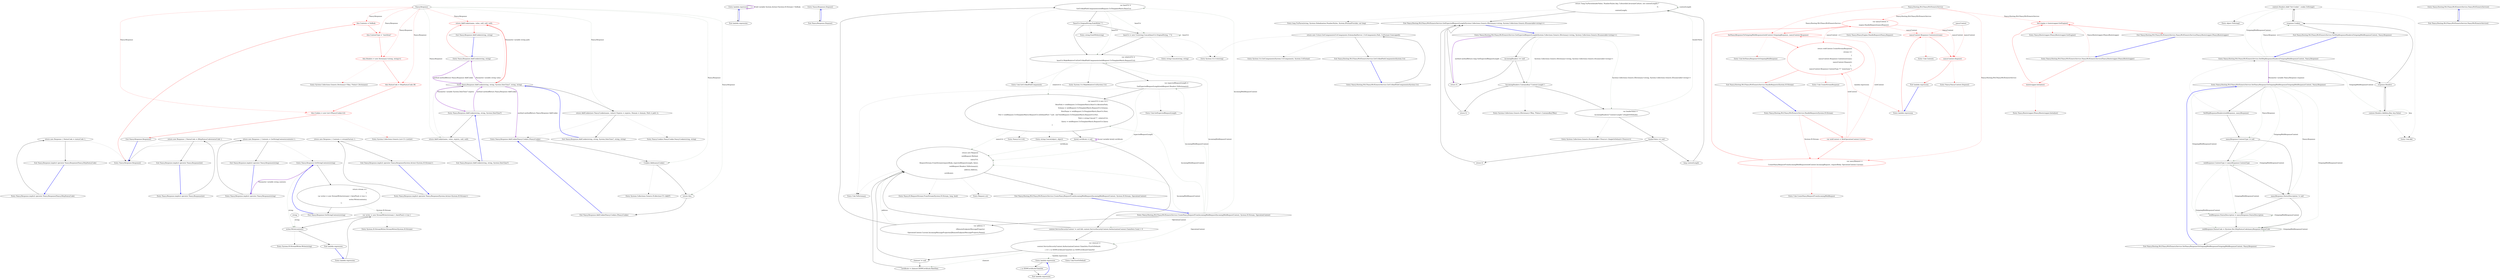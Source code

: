 digraph  {
n49 [label="Nancy.Response", span=""];
n50 [label=string, span=""];
n0 [label="Entry lambda expression", span="15-15", cluster="lambda expression"];
n1 [label="Exit lambda expression", span="15-15", cluster="lambda expression"];
n2 [label="Entry Nancy.Response.Response()", span="20-20", cluster="Nancy.Response.Response()"];
n3 [label="this.Contents = NoBody", span="22-22", cluster="Nancy.Response.Response()", color=red, community=0];
n4 [label="this.ContentType = ''text/html''", span="23-23", cluster="Nancy.Response.Response()", color=red, community=0];
n5 [label="this.Headers = new Dictionary<string, string>()", span="24-24", cluster="Nancy.Response.Response()", color=red, community=0];
n6 [label="this.StatusCode = HttpStatusCode.OK", span="25-25", cluster="Nancy.Response.Response()", color=red, community=0];
n9 [label="Entry System.Collections.Generic.Dictionary<TKey, TValue>.Dictionary()", span="0-0", cluster="System.Collections.Generic.Dictionary<TKey, TValue>.Dictionary()"];
n7 [label="this.Cookies = new List<INancyCookie>(2)", span="26-26", cluster="Nancy.Response.Response()", color=red, community=0];
n8 [label="Exit Nancy.Response.Response()", span="20-20", cluster="Nancy.Response.Response()"];
n10 [label="Entry System.Collections.Generic.List<T>.List(int)", span="0-0", cluster="System.Collections.Generic.List<T>.List(int)"];
n11 [label="Entry Nancy.Response.AddCookie(string, string)", span="63-63", cluster="Nancy.Response.AddCookie(string, string)"];
n12 [label="return AddCookie(name, value, null, null, null);", span="65-65", cluster="Nancy.Response.AddCookie(string, string)", color=red, community=0];
n13 [label="Exit Nancy.Response.AddCookie(string, string)", span="63-63", cluster="Nancy.Response.AddCookie(string, string)"];
n14 [label="Entry Nancy.Response.AddCookie(string, string, System.DateTime?, string, string)", span="73-73", cluster="Nancy.Response.AddCookie(string, string, System.DateTime?, string, string)"];
n15 [label="Entry Nancy.Response.AddCookie(string, string, System.DateTime?)", span="68-68", cluster="Nancy.Response.AddCookie(string, string, System.DateTime?)"];
n16 [label="return AddCookie(name, value, expires, null, null);", span="70-70", cluster="Nancy.Response.AddCookie(string, string, System.DateTime?)"];
n17 [label="Exit Nancy.Response.AddCookie(string, string, System.DateTime?)", span="68-68", cluster="Nancy.Response.AddCookie(string, string, System.DateTime?)"];
n18 [label="return AddCookie(new NancyCookie(name, value){ Expires = expires, Domain = domain, Path = path });", span="75-75", cluster="Nancy.Response.AddCookie(string, string, System.DateTime?, string, string)"];
n19 [label="Exit Nancy.Response.AddCookie(string, string, System.DateTime?, string, string)", span="73-73", cluster="Nancy.Response.AddCookie(string, string, System.DateTime?, string, string)"];
n20 [label="Entry Nancy.Cookies.NancyCookie.NancyCookie(string, string)", span="10-10", cluster="Nancy.Cookies.NancyCookie.NancyCookie(string, string)"];
n21 [label="Entry Nancy.Response.AddCookie(Nancy.Cookies.INancyCookie)", span="78-78", cluster="Nancy.Response.AddCookie(Nancy.Cookies.INancyCookie)"];
n22 [label="Cookies.Add(nancyCookie)", span="80-80", cluster="Nancy.Response.AddCookie(Nancy.Cookies.INancyCookie)"];
n23 [label="return this;", span="81-81", cluster="Nancy.Response.AddCookie(Nancy.Cookies.INancyCookie)"];
n25 [label="Entry System.Collections.Generic.ICollection<T>.Add(T)", span="0-0", cluster="System.Collections.Generic.ICollection<T>.Add(T)"];
n24 [label="Exit Nancy.Response.AddCookie(Nancy.Cookies.INancyCookie)", span="78-78", cluster="Nancy.Response.AddCookie(Nancy.Cookies.INancyCookie)"];
n26 [label="Entry Nancy.Response.implicit operator Nancy.Response(Nancy.HttpStatusCode)", span="84-84", cluster="Nancy.Response.implicit operator Nancy.Response(Nancy.HttpStatusCode)"];
n27 [label="return new Response { StatusCode = statusCode };", span="86-86", cluster="Nancy.Response.implicit operator Nancy.Response(Nancy.HttpStatusCode)"];
n28 [label="Exit Nancy.Response.implicit operator Nancy.Response(Nancy.HttpStatusCode)", span="84-84", cluster="Nancy.Response.implicit operator Nancy.Response(Nancy.HttpStatusCode)"];
n29 [label="Entry Nancy.Response.implicit operator Nancy.Response(int)", span="89-89", cluster="Nancy.Response.implicit operator Nancy.Response(int)"];
n30 [label="return new Response { StatusCode = (HttpStatusCode)statusCode };", span="91-91", cluster="Nancy.Response.implicit operator Nancy.Response(int)"];
n31 [label="Exit Nancy.Response.implicit operator Nancy.Response(int)", span="89-89", cluster="Nancy.Response.implicit operator Nancy.Response(int)"];
n32 [label="Entry Nancy.Response.implicit operator Nancy.Response(string)", span="94-94", cluster="Nancy.Response.implicit operator Nancy.Response(string)"];
n33 [label="return new Response { Contents = GetStringContents(contents) };", span="96-96", cluster="Nancy.Response.implicit operator Nancy.Response(string)"];
n34 [label="Exit Nancy.Response.implicit operator Nancy.Response(string)", span="94-94", cluster="Nancy.Response.implicit operator Nancy.Response(string)"];
n35 [label="Entry Nancy.Response.GetStringContents(string)", span="104-104", cluster="Nancy.Response.GetStringContents(string)"];
n36 [label="Entry Nancy.Response.implicit operator Nancy.Response(System.Action<System.IO.Stream>)", span="99-99", cluster="Nancy.Response.implicit operator Nancy.Response(System.Action<System.IO.Stream>)"];
n37 [label="return new Response { Contents = streamFactory };", span="101-101", cluster="Nancy.Response.implicit operator Nancy.Response(System.Action<System.IO.Stream>)"];
n38 [label="Exit Nancy.Response.implicit operator Nancy.Response(System.Action<System.IO.Stream>)", span="99-99", cluster="Nancy.Response.implicit operator Nancy.Response(System.Action<System.IO.Stream>)"];
n39 [label="return stream =>\r\n            {\r\n                var writer = new StreamWriter(stream) { AutoFlush = true };\r\n                writer.Write(contents);\r\n            };", span="106-110", cluster="Nancy.Response.GetStringContents(string)"];
n43 [label="writer.Write(contents)", span="109-109", cluster="lambda expression"];
n40 [label="Exit Nancy.Response.GetStringContents(string)", span="104-104", cluster="Nancy.Response.GetStringContents(string)"];
n42 [label="var writer = new StreamWriter(stream) { AutoFlush = true }", span="108-108", cluster="lambda expression"];
n41 [label="Entry lambda expression", span="106-110", cluster="lambda expression"];
n45 [label="Entry System.IO.StreamWriter.StreamWriter(System.IO.Stream)", span="0-0", cluster="System.IO.StreamWriter.StreamWriter(System.IO.Stream)"];
n44 [label="Exit lambda expression", span="106-110", cluster="lambda expression"];
n46 [label="Entry System.IO.StreamWriter.Write(string)", span="0-0", cluster="System.IO.StreamWriter.Write(string)"];
n47 [label="Entry Nancy.Response.Dispose()", span="117-117", cluster="Nancy.Response.Dispose()"];
n48 [label="Exit Nancy.Response.Dispose()", span="117-117", cluster="Nancy.Response.Dispose()"];
m0_40 [label="Entry Unk.GetUrlAndPathComponents", span="", cluster="Unk.GetUrlAndPathComponents", file="DefaultXmlSerializerTests.cs"];
m0_68 [label="Entry long.TryParse(string, System.Globalization.NumberStyles, System.IFormatProvider, out long)", span="0-0", cluster="long.TryParse(string, System.Globalization.NumberStyles, System.IFormatProvider, out long)", file="DefaultXmlSerializerTests.cs"];
m0_25 [label="Entry Nancy.Hosting.Wcf.NancyWcfGenericService.CreateNancyRequestFromIncomingWebRequest(IncomingWebRequestContext, System.IO.Stream, OperationContext)", span="70-70", cluster="Nancy.Hosting.Wcf.NancyWcfGenericService.CreateNancyRequestFromIncomingWebRequest(IncomingWebRequestContext, System.IO.Stream, OperationContext)", file="DefaultXmlSerializerTests.cs"];
m0_26 [label="var address =\r\n                ((RemoteEndpointMessageProperty)\r\n                 OperationContext.Current.IncomingMessageProperties[RemoteEndpointMessageProperty.Name])", span="72-74", cluster="Nancy.Hosting.Wcf.NancyWcfGenericService.CreateNancyRequestFromIncomingWebRequest(IncomingWebRequestContext, System.IO.Stream, OperationContext)", file="DefaultXmlSerializerTests.cs"];
m0_27 [label="var baseUri =\r\n                GetUrlAndPathComponents(webRequest.UriTemplateMatch.BaseUri)", span="76-77", cluster="Nancy.Hosting.Wcf.NancyWcfGenericService.CreateNancyRequestFromIncomingWebRequest(IncomingWebRequestContext, System.IO.Stream, OperationContext)", file="DefaultXmlSerializerTests.cs"];
m0_30 [label="var relativeUri =\r\n                baseUri.MakeRelativeUri(GetUrlAndPathComponents(webRequest.UriTemplateMatch.RequestUri))", span="84-85", cluster="Nancy.Hosting.Wcf.NancyWcfGenericService.CreateNancyRequestFromIncomingWebRequest(IncomingWebRequestContext, System.IO.Stream, OperationContext)", file="DefaultXmlSerializerTests.cs"];
m0_31 [label="var expectedRequestLength =\r\n                GetExpectedRequestLength(webRequest.Headers.ToDictionary())", span="87-88", cluster="Nancy.Hosting.Wcf.NancyWcfGenericService.CreateNancyRequestFromIncomingWebRequest(IncomingWebRequestContext, System.IO.Stream, OperationContext)", file="DefaultXmlSerializerTests.cs"];
m0_32 [label="var nancyUrl = new Url {\r\n                BasePath = webRequest.UriTemplateMatch.BaseUri.AbsolutePath,\r\n                Scheme = webRequest.UriTemplateMatch.RequestUri.Scheme,\r\n                HostName = webRequest.UriTemplateMatch.BaseUri.Host,\r\n                Port = webRequest.UriTemplateMatch.RequestUri.IsDefaultPort ? null : (int?)webRequest.UriTemplateMatch.RequestUri.Port,                    \r\n                Path = string.Concat(''/'', relativeUri),\r\n                Query = webRequest.UriTemplateMatch.RequestUri.Query\r\n            }", span="90-97", cluster="Nancy.Hosting.Wcf.NancyWcfGenericService.CreateNancyRequestFromIncomingWebRequest(IncomingWebRequestContext, System.IO.Stream, OperationContext)", file="DefaultXmlSerializerTests.cs"];
m0_34 [label="context.ServiceSecurityContext != null && context.ServiceSecurityContext.AuthorizationContext.ClaimSets.Count > 0", span="101-101", cluster="Nancy.Hosting.Wcf.NancyWcfGenericService.CreateNancyRequestFromIncomingWebRequest(IncomingWebRequestContext, System.IO.Stream, OperationContext)", file="DefaultXmlSerializerTests.cs"];
m0_35 [label="var claimset =\r\n                    context.ServiceSecurityContext.AuthorizationContext.ClaimSets.FirstOrDefault(\r\n                        c => c is X509CertificateClaimSet) as X509CertificateClaimSet", span="103-105", cluster="Nancy.Hosting.Wcf.NancyWcfGenericService.CreateNancyRequestFromIncomingWebRequest(IncomingWebRequestContext, System.IO.Stream, OperationContext)", file="DefaultXmlSerializerTests.cs"];
m0_38 [label="return new Request(\r\n                webRequest.Method,\r\n                nancyUrl,\r\n                RequestStream.FromStream(requestBody, expectedRequestLength, false),\r\n                webRequest.Headers.ToDictionary(),\r\n                address.Address, \r\n                certificate);", span="113-119", cluster="Nancy.Hosting.Wcf.NancyWcfGenericService.CreateNancyRequestFromIncomingWebRequest(IncomingWebRequestContext, System.IO.Stream, OperationContext)", file="DefaultXmlSerializerTests.cs"];
m0_28 [label="!baseUri.OriginalString.EndsWith(''/'')", span="79-79", cluster="Nancy.Hosting.Wcf.NancyWcfGenericService.CreateNancyRequestFromIncomingWebRequest(IncomingWebRequestContext, System.IO.Stream, OperationContext)", file="DefaultXmlSerializerTests.cs"];
m0_29 [label="baseUri = new Uri(string.Concat(baseUri.OriginalString, ''/''))", span="81-81", cluster="Nancy.Hosting.Wcf.NancyWcfGenericService.CreateNancyRequestFromIncomingWebRequest(IncomingWebRequestContext, System.IO.Stream, OperationContext)", file="DefaultXmlSerializerTests.cs"];
m0_33 [label="byte[] certificate = null", span="99-99", cluster="Nancy.Hosting.Wcf.NancyWcfGenericService.CreateNancyRequestFromIncomingWebRequest(IncomingWebRequestContext, System.IO.Stream, OperationContext)", file="DefaultXmlSerializerTests.cs"];
m0_36 [label="claimset != null", span="107-107", cluster="Nancy.Hosting.Wcf.NancyWcfGenericService.CreateNancyRequestFromIncomingWebRequest(IncomingWebRequestContext, System.IO.Stream, OperationContext)", file="DefaultXmlSerializerTests.cs"];
m0_37 [label="certificate = claimset.X509Certificate.RawData", span="109-109", cluster="Nancy.Hosting.Wcf.NancyWcfGenericService.CreateNancyRequestFromIncomingWebRequest(IncomingWebRequestContext, System.IO.Stream, OperationContext)", file="DefaultXmlSerializerTests.cs"];
m0_39 [label="Exit Nancy.Hosting.Wcf.NancyWcfGenericService.CreateNancyRequestFromIncomingWebRequest(IncomingWebRequestContext, System.IO.Stream, OperationContext)", span="70-70", cluster="Nancy.Hosting.Wcf.NancyWcfGenericService.CreateNancyRequestFromIncomingWebRequest(IncomingWebRequestContext, System.IO.Stream, OperationContext)", file="DefaultXmlSerializerTests.cs"];
m0_16 [label="Entry Nancy.INancyEngine.HandleRequest(Nancy.Request)", span="21-21", cluster="Nancy.INancyEngine.HandleRequest(Nancy.Request)", file="DefaultXmlSerializerTests.cs"];
m0_24 [label="Entry Nancy.NancyContext.Dispose()", span="115-115", cluster="Nancy.NancyContext.Dispose()", file="DefaultXmlSerializerTests.cs"];
m0_15 [label="Entry Unk.CreateNancyRequestFromIncomingWebRequest", span="", cluster="Unk.CreateNancyRequestFromIncomingWebRequest", file="DefaultXmlSerializerTests.cs"];
m0_42 [label="Entry System.Uri.Uri(string)", span="0-0", cluster="System.Uri.Uri(string)", file="DefaultXmlSerializerTests.cs"];
m0_51 [label="Entry Nancy.IO.RequestStream.FromStream(System.IO.Stream, long, bool)", span="273-273", cluster="Nancy.IO.RequestStream.FromStream(System.IO.Stream, long, bool)", file="DefaultXmlSerializerTests.cs"];
m0_45 [label="Entry Unk.ToDictionary", span="", cluster="Unk.ToDictionary", file="DefaultXmlSerializerTests.cs"];
m0_88 [label="Entry object.ToString()", span="0-0", cluster="object.ToString()", file="DefaultXmlSerializerTests.cs"];
m0_73 [label="Entry Nancy.Hosting.Wcf.NancyWcfGenericService.SetNancyResponseToOutgoingWebResponse(OutgoingWebResponseContext, Nancy.Response)", span="156-156", cluster="Nancy.Hosting.Wcf.NancyWcfGenericService.SetNancyResponseToOutgoingWebResponse(OutgoingWebResponseContext, Nancy.Response)", file="DefaultXmlSerializerTests.cs"];
m0_74 [label="SetHttpResponseHeaders(webResponse, nancyResponse)", span="158-158", cluster="Nancy.Hosting.Wcf.NancyWcfGenericService.SetNancyResponseToOutgoingWebResponse(OutgoingWebResponseContext, Nancy.Response)", file="DefaultXmlSerializerTests.cs"];
m0_75 [label="nancyResponse.ContentType != null", span="160-160", cluster="Nancy.Hosting.Wcf.NancyWcfGenericService.SetNancyResponseToOutgoingWebResponse(OutgoingWebResponseContext, Nancy.Response)", file="DefaultXmlSerializerTests.cs"];
m0_76 [label="webResponse.ContentType = nancyResponse.ContentType", span="162-162", cluster="Nancy.Hosting.Wcf.NancyWcfGenericService.SetNancyResponseToOutgoingWebResponse(OutgoingWebResponseContext, Nancy.Response)", file="DefaultXmlSerializerTests.cs"];
m0_77 [label="nancyResponse.StatusDescription != null", span="165-165", cluster="Nancy.Hosting.Wcf.NancyWcfGenericService.SetNancyResponseToOutgoingWebResponse(OutgoingWebResponseContext, Nancy.Response)", file="DefaultXmlSerializerTests.cs"];
m0_78 [label="webResponse.StatusDescription = nancyResponse.StatusDescription", span="167-167", cluster="Nancy.Hosting.Wcf.NancyWcfGenericService.SetNancyResponseToOutgoingWebResponse(OutgoingWebResponseContext, Nancy.Response)", file="DefaultXmlSerializerTests.cs"];
m0_79 [label="webResponse.StatusCode = (System.Net.HttpStatusCode)nancyResponse.StatusCode", span="170-170", cluster="Nancy.Hosting.Wcf.NancyWcfGenericService.SetNancyResponseToOutgoingWebResponse(OutgoingWebResponseContext, Nancy.Response)", file="DefaultXmlSerializerTests.cs"];
m0_80 [label="Exit Nancy.Hosting.Wcf.NancyWcfGenericService.SetNancyResponseToOutgoingWebResponse(OutgoingWebResponseContext, Nancy.Response)", span="156-156", cluster="Nancy.Hosting.Wcf.NancyWcfGenericService.SetNancyResponseToOutgoingWebResponse(OutgoingWebResponseContext, Nancy.Response)", file="DefaultXmlSerializerTests.cs"];
m0_50 [label="Entry Request.cstr", span="", cluster="Request.cstr", file="DefaultXmlSerializerTests.cs"];
m0_72 [label="Entry System.Uri.GetComponents(System.UriComponents, System.UriFormat)", span="0-0", cluster="System.Uri.GetComponents(System.UriComponents, System.UriFormat)", file="DefaultXmlSerializerTests.cs"];
m0_41 [label="Entry string.EndsWith(string)", span="0-0", cluster="string.EndsWith(string)", file="DefaultXmlSerializerTests.cs"];
m0_47 [label="Entry Nancy.Url.Url()", span="16-16", cluster="Nancy.Url.Url()", file="DefaultXmlSerializerTests.cs"];
m0_18 [label="Entry Unk.CreateStreamResponse", span="", cluster="Unk.CreateStreamResponse", file="DefaultXmlSerializerTests.cs"];
m0_17 [label="Entry Unk.SetNancyResponseToOutgoingWebResponse", span="", cluster="Unk.SetNancyResponseToOutgoingWebResponse", file="DefaultXmlSerializerTests.cs"];
m0_7 [label="Entry Nancy.Bootstrapper.INancyBootstrapper.GetEngine()", span="16-16", cluster="Nancy.Bootstrapper.INancyBootstrapper.GetEngine()", file="DefaultXmlSerializerTests.cs"];
m0_81 [label="Entry Nancy.Hosting.Wcf.NancyWcfGenericService.SetHttpResponseHeaders(OutgoingWebResponseContext, Nancy.Response)", span="173-173", cluster="Nancy.Hosting.Wcf.NancyWcfGenericService.SetHttpResponseHeaders(OutgoingWebResponseContext, Nancy.Response)", file="DefaultXmlSerializerTests.cs"];
m0_82 [label="response.Headers", span="175-175", cluster="Nancy.Hosting.Wcf.NancyWcfGenericService.SetHttpResponseHeaders(OutgoingWebResponseContext, Nancy.Response)", file="DefaultXmlSerializerTests.cs"];
m0_83 [label="context.Headers.Add(kvp.Key, kvp.Value)", span="177-177", cluster="Nancy.Hosting.Wcf.NancyWcfGenericService.SetHttpResponseHeaders(OutgoingWebResponseContext, Nancy.Response)", file="DefaultXmlSerializerTests.cs"];
m0_84 [label="response.Cookies", span="179-179", cluster="Nancy.Hosting.Wcf.NancyWcfGenericService.SetHttpResponseHeaders(OutgoingWebResponseContext, Nancy.Response)", file="DefaultXmlSerializerTests.cs"];
m0_85 [label="context.Headers.Add(''Set-Cookie'', cookie.ToString())", span="181-181", cluster="Nancy.Hosting.Wcf.NancyWcfGenericService.SetHttpResponseHeaders(OutgoingWebResponseContext, Nancy.Response)", file="DefaultXmlSerializerTests.cs"];
m0_86 [label="Exit Nancy.Hosting.Wcf.NancyWcfGenericService.SetHttpResponseHeaders(OutgoingWebResponseContext, Nancy.Response)", span="173-173", cluster="Nancy.Hosting.Wcf.NancyWcfGenericService.SetHttpResponseHeaders(OutgoingWebResponseContext, Nancy.Response)", file="DefaultXmlSerializerTests.cs"];
m0_87 [label="Entry Unk.Add", span="", cluster="Unk.Add", file="DefaultXmlSerializerTests.cs"];
m0_6 [label="Entry Nancy.Bootstrapper.INancyBootstrapper.Initialise()", span="10-10", cluster="Nancy.Bootstrapper.INancyBootstrapper.Initialise()", file="DefaultXmlSerializerTests.cs"];
m0_44 [label="Entry System.Uri.MakeRelativeUri(System.Uri)", span="0-0", cluster="System.Uri.MakeRelativeUri(System.Uri)", file="DefaultXmlSerializerTests.cs"];
m0_0 [label="Entry Nancy.Hosting.Wcf.NancyWcfGenericService.NancyWcfGenericService()", span="28-28", cluster="Nancy.Hosting.Wcf.NancyWcfGenericService.NancyWcfGenericService()", file="DefaultXmlSerializerTests.cs"];
m0_1 [label="Exit Nancy.Hosting.Wcf.NancyWcfGenericService.NancyWcfGenericService()", span="28-28", cluster="Nancy.Hosting.Wcf.NancyWcfGenericService.NancyWcfGenericService()", file="DefaultXmlSerializerTests.cs"];
m0_67 [label="Entry System.Collections.Generic.IEnumerable<TSource>.SingleOrDefault<TSource>()", span="0-0", cluster="System.Collections.Generic.IEnumerable<TSource>.SingleOrDefault<TSource>()", file="DefaultXmlSerializerTests.cs"];
m0_43 [label="Entry string.Concat(string, string)", span="0-0", cluster="string.Concat(string, string)", file="DefaultXmlSerializerTests.cs"];
m0_48 [label="Entry string.Concat(object, object)", span="0-0", cluster="string.Concat(object, object)", file="DefaultXmlSerializerTests.cs"];
m0_66 [label="Entry System.Collections.Generic.IDictionary<TKey, TValue>.ContainsKey(TKey)", span="0-0", cluster="System.Collections.Generic.IDictionary<TKey, TValue>.ContainsKey(TKey)", file="DefaultXmlSerializerTests.cs"];
m0_23 [label="Entry Unk.Contents", span="", cluster="Unk.Contents", file="DefaultXmlSerializerTests.cs"];
m0_52 [label="Entry lambda expression", span="105-105", cluster="lambda expression", file="DefaultXmlSerializerTests.cs"];
m0_20 [label="nancyContext.Response.Contents(stream)", span="64-64", cluster="lambda expression", color=red, community=0, file="DefaultXmlSerializerTests.cs"];
m0_21 [label="nancyContext.Dispose()", span="65-65", cluster="lambda expression", color=red, community=0, file="DefaultXmlSerializerTests.cs"];
m0_19 [label="Entry lambda expression", span="62-66", cluster="lambda expression", file="DefaultXmlSerializerTests.cs"];
m0_22 [label="Exit lambda expression", span="62-66", cluster="lambda expression", file="DefaultXmlSerializerTests.cs"];
m0_53 [label="c is X509CertificateClaimSet", span="105-105", cluster="lambda expression", file="DefaultXmlSerializerTests.cs"];
m0_54 [label="Exit lambda expression", span="105-105", cluster="lambda expression", file="DefaultXmlSerializerTests.cs"];
m0_55 [label="Entry Nancy.Hosting.Wcf.NancyWcfGenericService.GetExpectedRequestLength(System.Collections.Generic.IDictionary<string, System.Collections.Generic.IEnumerable<string>>)", span="122-122", cluster="Nancy.Hosting.Wcf.NancyWcfGenericService.GetExpectedRequestLength(System.Collections.Generic.IDictionary<string, System.Collections.Generic.IEnumerable<string>>)", file="DefaultXmlSerializerTests.cs"];
m0_56 [label="incomingHeaders == null", span="124-124", cluster="Nancy.Hosting.Wcf.NancyWcfGenericService.GetExpectedRequestLength(System.Collections.Generic.IDictionary<string, System.Collections.Generic.IEnumerable<string>>)", file="DefaultXmlSerializerTests.cs"];
m0_58 [label="!incomingHeaders.ContainsKey(''Content-Length'')", span="129-129", cluster="Nancy.Hosting.Wcf.NancyWcfGenericService.GetExpectedRequestLength(System.Collections.Generic.IDictionary<string, System.Collections.Generic.IEnumerable<string>>)", file="DefaultXmlSerializerTests.cs"];
m0_60 [label="var headerValue =\r\n                incomingHeaders[''Content-Length''].SingleOrDefault()", span="134-135", cluster="Nancy.Hosting.Wcf.NancyWcfGenericService.GetExpectedRequestLength(System.Collections.Generic.IDictionary<string, System.Collections.Generic.IEnumerable<string>>)", file="DefaultXmlSerializerTests.cs"];
m0_57 [label="return 0;", span="126-126", cluster="Nancy.Hosting.Wcf.NancyWcfGenericService.GetExpectedRequestLength(System.Collections.Generic.IDictionary<string, System.Collections.Generic.IEnumerable<string>>)", file="DefaultXmlSerializerTests.cs"];
m0_59 [label="return 0;", span="131-131", cluster="Nancy.Hosting.Wcf.NancyWcfGenericService.GetExpectedRequestLength(System.Collections.Generic.IDictionary<string, System.Collections.Generic.IEnumerable<string>>)", file="DefaultXmlSerializerTests.cs"];
m0_61 [label="headerValue == null", span="137-137", cluster="Nancy.Hosting.Wcf.NancyWcfGenericService.GetExpectedRequestLength(System.Collections.Generic.IDictionary<string, System.Collections.Generic.IEnumerable<string>>)", file="DefaultXmlSerializerTests.cs"];
m0_64 [label="return !long.TryParse(headerValue, NumberStyles.Any, CultureInfo.InvariantCulture, out contentLength) ?\r\n                0 :\r\n                contentLength;", span="144-146", cluster="Nancy.Hosting.Wcf.NancyWcfGenericService.GetExpectedRequestLength(System.Collections.Generic.IDictionary<string, System.Collections.Generic.IEnumerable<string>>)", file="DefaultXmlSerializerTests.cs"];
m0_62 [label="return 0;", span="139-139", cluster="Nancy.Hosting.Wcf.NancyWcfGenericService.GetExpectedRequestLength(System.Collections.Generic.IDictionary<string, System.Collections.Generic.IEnumerable<string>>)", file="DefaultXmlSerializerTests.cs"];
m0_63 [label="long contentLength", span="142-142", cluster="Nancy.Hosting.Wcf.NancyWcfGenericService.GetExpectedRequestLength(System.Collections.Generic.IDictionary<string, System.Collections.Generic.IEnumerable<string>>)", file="DefaultXmlSerializerTests.cs"];
m0_65 [label="Exit Nancy.Hosting.Wcf.NancyWcfGenericService.GetExpectedRequestLength(System.Collections.Generic.IDictionary<string, System.Collections.Generic.IEnumerable<string>>)", span="122-122", cluster="Nancy.Hosting.Wcf.NancyWcfGenericService.GetExpectedRequestLength(System.Collections.Generic.IDictionary<string, System.Collections.Generic.IEnumerable<string>>)", file="DefaultXmlSerializerTests.cs"];
m0_49 [label="Entry Unk.FirstOrDefault", span="", cluster="Unk.FirstOrDefault", file="DefaultXmlSerializerTests.cs"];
m0_8 [label="Entry Nancy.Hosting.Wcf.NancyWcfGenericService.HandleRequests(System.IO.Stream)", span="49-49", cluster="Nancy.Hosting.Wcf.NancyWcfGenericService.HandleRequests(System.IO.Stream)", file="DefaultXmlSerializerTests.cs"];
m0_9 [label="var webContext = WebOperationContext.Current", span="51-51", cluster="Nancy.Hosting.Wcf.NancyWcfGenericService.HandleRequests(System.IO.Stream)", color=red, community=0, file="DefaultXmlSerializerTests.cs"];
m0_10 [label="var nancyRequest = \r\n                CreateNancyRequestFromIncomingWebRequest(webContext.IncomingRequest, requestBody, OperationContext.Current)", span="53-54", cluster="Nancy.Hosting.Wcf.NancyWcfGenericService.HandleRequests(System.IO.Stream)", color=red, community=0, file="DefaultXmlSerializerTests.cs"];
m0_12 [label="SetNancyResponseToOutgoingWebResponse(webContext.OutgoingResponse, nancyContext.Response)", span="59-59", cluster="Nancy.Hosting.Wcf.NancyWcfGenericService.HandleRequests(System.IO.Stream)", color=red, community=0, file="DefaultXmlSerializerTests.cs"];
m0_13 [label="return webContext.CreateStreamResponse(\r\n                stream =>\r\n                    {\r\n                        nancyContext.Response.Contents(stream);\r\n                        nancyContext.Dispose();\r\n                    }, \r\n                    nancyContext.Response.ContentType ?? ''none/none'');", span="61-67", cluster="Nancy.Hosting.Wcf.NancyWcfGenericService.HandleRequests(System.IO.Stream)", color=red, community=0, file="DefaultXmlSerializerTests.cs"];
m0_11 [label="var nancyContext = \r\n                engine.HandleRequest(nancyRequest)", span="56-57", cluster="Nancy.Hosting.Wcf.NancyWcfGenericService.HandleRequests(System.IO.Stream)", color=red, community=0, file="DefaultXmlSerializerTests.cs"];
m0_14 [label="Exit Nancy.Hosting.Wcf.NancyWcfGenericService.HandleRequests(System.IO.Stream)", span="49-49", cluster="Nancy.Hosting.Wcf.NancyWcfGenericService.HandleRequests(System.IO.Stream)", file="DefaultXmlSerializerTests.cs"];
m0_2 [label="Entry Nancy.Hosting.Wcf.NancyWcfGenericService.NancyWcfGenericService(Nancy.Bootstrapper.INancyBootstrapper)", span="37-37", cluster="Nancy.Hosting.Wcf.NancyWcfGenericService.NancyWcfGenericService(Nancy.Bootstrapper.INancyBootstrapper)", file="DefaultXmlSerializerTests.cs"];
m0_3 [label="bootstrapper.Initialise()", span="39-39", cluster="Nancy.Hosting.Wcf.NancyWcfGenericService.NancyWcfGenericService(Nancy.Bootstrapper.INancyBootstrapper)", color=red, community=0, file="DefaultXmlSerializerTests.cs"];
m0_4 [label="this.engine = bootstrapper.GetEngine()", span="40-40", cluster="Nancy.Hosting.Wcf.NancyWcfGenericService.NancyWcfGenericService(Nancy.Bootstrapper.INancyBootstrapper)", color=red, community=0, file="DefaultXmlSerializerTests.cs"];
m0_5 [label="Exit Nancy.Hosting.Wcf.NancyWcfGenericService.NancyWcfGenericService(Nancy.Bootstrapper.INancyBootstrapper)", span="37-37", cluster="Nancy.Hosting.Wcf.NancyWcfGenericService.NancyWcfGenericService(Nancy.Bootstrapper.INancyBootstrapper)", file="DefaultXmlSerializerTests.cs"];
m0_46 [label="Entry Unk.GetExpectedRequestLength", span="", cluster="Unk.GetExpectedRequestLength", file="DefaultXmlSerializerTests.cs"];
m0_69 [label="Entry Nancy.Hosting.Wcf.NancyWcfGenericService.GetUrlAndPathComponents(System.Uri)", span="149-149", cluster="Nancy.Hosting.Wcf.NancyWcfGenericService.GetUrlAndPathComponents(System.Uri)", file="DefaultXmlSerializerTests.cs"];
m0_70 [label="return new Uri(uri.GetComponents(UriComponents.SchemeAndServer | UriComponents.Path, UriFormat.Unescaped));", span="153-153", cluster="Nancy.Hosting.Wcf.NancyWcfGenericService.GetUrlAndPathComponents(System.Uri)", file="DefaultXmlSerializerTests.cs"];
m0_71 [label="Exit Nancy.Hosting.Wcf.NancyWcfGenericService.GetUrlAndPathComponents(System.Uri)", span="149-149", cluster="Nancy.Hosting.Wcf.NancyWcfGenericService.GetUrlAndPathComponents(System.Uri)", file="DefaultXmlSerializerTests.cs"];
m0_89 [label="Nancy.Hosting.Wcf.NancyWcfGenericService", span="", file="DefaultXmlSerializerTests.cs"];
m0_90 [label=nancyContext, span="", file="DefaultXmlSerializerTests.cs"];
n49 -> n3  [key=1, style=dashed, color=red, label="Nancy.Response"];
n49 -> n4  [key=1, style=dashed, color=red, label="Nancy.Response"];
n49 -> n5  [key=1, style=dashed, color=red, label="Nancy.Response"];
n49 -> n6  [key=1, style=dashed, color=red, label="Nancy.Response"];
n49 -> n7  [key=1, style=dashed, color=red, label="Nancy.Response"];
n49 -> n12  [key=1, style=dashed, color=red, label="Nancy.Response"];
n49 -> n16  [key=1, style=dashed, color=darkseagreen4, label="Nancy.Response"];
n49 -> n18  [key=1, style=dashed, color=darkseagreen4, label="Nancy.Response"];
n49 -> n22  [key=1, style=dashed, color=darkseagreen4, label="Nancy.Response"];
n49 -> n23  [key=1, style=dashed, color=darkseagreen4, label="Nancy.Response"];
n50 -> n43  [key=1, style=dashed, color=darkseagreen4, label=string];
n0 -> n1  [key=0, style=solid];
n0 -> n0  [key=3, color=darkorchid, style=bold, label="Field variable System.Action<System.IO.Stream> NoBody"];
n1 -> n0  [key=0, style=bold, color=blue];
n2 -> n3  [key=0, style=solid, color=red];
n3 -> n4  [key=0, style=solid, color=red];
n4 -> n5  [key=0, style=solid, color=red];
n5 -> n6  [key=0, style=solid, color=red];
n5 -> n9  [key=2, style=dotted, color=red];
n6 -> n7  [key=0, style=solid, color=red];
n7 -> n8  [key=0, style=solid, color=red];
n7 -> n10  [key=2, style=dotted, color=red];
n8 -> n2  [key=0, style=bold, color=blue];
n11 -> n12  [key=0, style=solid, color=red];
n11 -> n14  [key=3, color=darkorchid, style=bold, label="method methodReturn Nancy.Response AddCookie"];
n12 -> n13  [key=0, style=solid, color=red];
n12 -> n14  [key=2, style=dotted, color=red];
n13 -> n11  [key=0, style=bold, color=blue];
n14 -> n18  [key=0, style=solid];
n14 -> n11  [key=3, color=darkorchid, style=bold, label="Parameter variable string value"];
n14 -> n15  [key=3, color=darkorchid, style=bold, label="Parameter variable System.DateTime? expires"];
n14 -> n12  [key=3, color=red, style=bold, label="Parameter variable string path"];
n14 -> n21  [key=3, color=darkorchid, style=bold, label="method methodReturn Nancy.Response AddCookie"];
n15 -> n16  [key=0, style=solid];
n15 -> n14  [key=3, color=darkorchid, style=bold, label="method methodReturn Nancy.Response AddCookie"];
n16 -> n17  [key=0, style=solid];
n16 -> n14  [key=2, style=dotted];
n17 -> n15  [key=0, style=bold, color=blue];
n18 -> n19  [key=0, style=solid];
n18 -> n20  [key=2, style=dotted];
n18 -> n21  [key=2, style=dotted];
n19 -> n14  [key=0, style=bold, color=blue];
n21 -> n22  [key=0, style=solid];
n22 -> n23  [key=0, style=solid];
n22 -> n25  [key=2, style=dotted];
n23 -> n24  [key=0, style=solid];
n24 -> n21  [key=0, style=bold, color=blue];
n26 -> n27  [key=0, style=solid];
n27 -> n28  [key=0, style=solid];
n27 -> n2  [key=2, style=dotted];
n28 -> n26  [key=0, style=bold, color=blue];
n29 -> n30  [key=0, style=solid];
n30 -> n31  [key=0, style=solid];
n30 -> n2  [key=2, style=dotted];
n31 -> n29  [key=0, style=bold, color=blue];
n32 -> n33  [key=0, style=solid];
n33 -> n34  [key=0, style=solid];
n33 -> n2  [key=2, style=dotted];
n33 -> n35  [key=2, style=dotted];
n34 -> n32  [key=0, style=bold, color=blue];
n35 -> n39  [key=0, style=solid];
n35 -> n43  [key=1, style=dashed, color=darkseagreen4, label=string];
n35 -> n32  [key=3, color=darkorchid, style=bold, label="Parameter variable string contents"];
n36 -> n37  [key=0, style=solid];
n37 -> n38  [key=0, style=solid];
n37 -> n2  [key=2, style=dotted];
n38 -> n36  [key=0, style=bold, color=blue];
n39 -> n40  [key=0, style=solid];
n39 -> n42  [key=1, style=dashed, color=darkseagreen4, label="System.IO.Stream"];
n43 -> n44  [key=0, style=solid];
n43 -> n46  [key=2, style=dotted];
n40 -> n35  [key=0, style=bold, color=blue];
n42 -> n43  [key=0, style=solid];
n42 -> n45  [key=2, style=dotted];
n41 -> n42  [key=0, style=solid];
n44 -> n41  [key=0, style=bold, color=blue];
n47 -> n48  [key=0, style=solid];
n48 -> n47  [key=0, style=bold, color=blue];
m0_25 -> m0_26  [key=0, style=solid];
m0_25 -> m0_27  [key=1, style=dashed, color=darkseagreen4, label=IncomingWebRequestContext];
m0_25 -> m0_30  [key=1, style=dashed, color=darkseagreen4, label=IncomingWebRequestContext];
m0_25 -> m0_31  [key=1, style=dashed, color=darkseagreen4, label=IncomingWebRequestContext];
m0_25 -> m0_32  [key=1, style=dashed, color=darkseagreen4, label=IncomingWebRequestContext];
m0_25 -> m0_34  [key=1, style=dashed, color=darkseagreen4, label=OperationContext];
m0_25 -> m0_35  [key=1, style=dashed, color=darkseagreen4, label=OperationContext];
m0_25 -> m0_38  [key=1, style=dashed, color=darkseagreen4, label=IncomingWebRequestContext];
m0_26 -> m0_27  [key=0, style=solid];
m0_26 -> m0_38  [key=1, style=dashed, color=darkseagreen4, label=address];
m0_27 -> m0_28  [key=0, style=solid];
m0_27 -> m0_40  [key=2, style=dotted];
m0_27 -> m0_29  [key=1, style=dashed, color=darkseagreen4, label=baseUri];
m0_27 -> m0_30  [key=1, style=dashed, color=darkseagreen4, label=baseUri];
m0_30 -> m0_31  [key=0, style=solid];
m0_30 -> m0_40  [key=2, style=dotted];
m0_30 -> m0_44  [key=2, style=dotted];
m0_30 -> m0_32  [key=1, style=dashed, color=darkseagreen4, label=relativeUri];
m0_31 -> m0_32  [key=0, style=solid];
m0_31 -> m0_45  [key=2, style=dotted];
m0_31 -> m0_46  [key=2, style=dotted];
m0_31 -> m0_38  [key=1, style=dashed, color=darkseagreen4, label=expectedRequestLength];
m0_32 -> m0_33  [key=0, style=solid];
m0_32 -> m0_47  [key=2, style=dotted];
m0_32 -> m0_48  [key=2, style=dotted];
m0_32 -> m0_38  [key=1, style=dashed, color=darkseagreen4, label=nancyUrl];
m0_34 -> m0_35  [key=0, style=solid];
m0_34 -> m0_38  [key=0, style=solid];
m0_35 -> m0_36  [key=0, style=solid];
m0_35 -> m0_49  [key=2, style=dotted];
m0_35 -> m0_52  [key=1, style=dashed, color=darkseagreen4, label="lambda expression"];
m0_35 -> m0_37  [key=1, style=dashed, color=darkseagreen4, label=claimset];
m0_38 -> m0_39  [key=0, style=solid];
m0_38 -> m0_50  [key=2, style=dotted];
m0_38 -> m0_51  [key=2, style=dotted];
m0_38 -> m0_45  [key=2, style=dotted];
m0_28 -> m0_29  [key=0, style=solid];
m0_28 -> m0_30  [key=0, style=solid];
m0_28 -> m0_41  [key=2, style=dotted];
m0_29 -> m0_30  [key=0, style=solid];
m0_29 -> m0_42  [key=2, style=dotted];
m0_29 -> m0_43  [key=2, style=dotted];
m0_29 -> m0_29  [key=1, style=dashed, color=darkseagreen4, label=baseUri];
m0_33 -> m0_34  [key=0, style=solid];
m0_33 -> m0_38  [key=1, style=dashed, color=darkseagreen4, label=certificate];
m0_33 -> m0_33  [key=3, color=darkorchid, style=bold, label="Local variable byte[] certificate"];
m0_36 -> m0_37  [key=0, style=solid];
m0_36 -> m0_38  [key=0, style=solid];
m0_37 -> m0_38  [key=0, style=solid];
m0_39 -> m0_25  [key=0, style=bold, color=blue];
m0_73 -> m0_74  [key=0, style=solid];
m0_73 -> m0_75  [key=1, style=dashed, color=darkseagreen4, label="Nancy.Response"];
m0_73 -> m0_76  [key=1, style=dashed, color=darkseagreen4, label=OutgoingWebResponseContext];
m0_73 -> m0_77  [key=1, style=dashed, color=darkseagreen4, label="Nancy.Response"];
m0_73 -> m0_78  [key=1, style=dashed, color=darkseagreen4, label=OutgoingWebResponseContext];
m0_73 -> m0_79  [key=1, style=dashed, color=darkseagreen4, label=OutgoingWebResponseContext];
m0_74 -> m0_75  [key=0, style=solid];
m0_74 -> m0_81  [key=2, style=dotted];
m0_75 -> m0_76  [key=0, style=solid];
m0_75 -> m0_77  [key=0, style=solid];
m0_76 -> m0_77  [key=0, style=solid];
m0_76 -> m0_76  [key=1, style=dashed, color=darkseagreen4, label=OutgoingWebResponseContext];
m0_76 -> m0_78  [key=1, style=dashed, color=darkseagreen4, label=OutgoingWebResponseContext];
m0_76 -> m0_79  [key=1, style=dashed, color=darkseagreen4, label=OutgoingWebResponseContext];
m0_77 -> m0_78  [key=0, style=solid];
m0_77 -> m0_79  [key=0, style=solid];
m0_78 -> m0_79  [key=0, style=solid];
m0_78 -> m0_78  [key=1, style=dashed, color=darkseagreen4, label=OutgoingWebResponseContext];
m0_79 -> m0_80  [key=0, style=solid];
m0_79 -> m0_79  [key=1, style=dashed, color=darkseagreen4, label=OutgoingWebResponseContext];
m0_80 -> m0_73  [key=0, style=bold, color=blue];
m0_81 -> m0_82  [key=0, style=solid];
m0_81 -> m0_83  [key=1, style=dashed, color=darkseagreen4, label=OutgoingWebResponseContext];
m0_81 -> m0_84  [key=1, style=dashed, color=darkseagreen4, label="Nancy.Response"];
m0_81 -> m0_85  [key=1, style=dashed, color=darkseagreen4, label=OutgoingWebResponseContext];
m0_81 -> m0_73  [key=3, color=darkorchid, style=bold, label="Parameter variable Nancy.Response response"];
m0_82 -> m0_83  [key=0, style=solid];
m0_82 -> m0_84  [key=0, style=solid];
m0_83 -> m0_82  [key=0, style=solid];
m0_83 -> m0_87  [key=2, style=dotted];
m0_83 -> m0_83  [key=1, style=dashed, color=darkseagreen4, label=kvp];
m0_84 -> m0_85  [key=0, style=solid];
m0_84 -> m0_86  [key=0, style=solid];
m0_85 -> m0_84  [key=0, style=solid];
m0_85 -> m0_88  [key=2, style=dotted];
m0_85 -> m0_87  [key=2, style=dotted];
m0_86 -> m0_81  [key=0, style=bold, color=blue];
m0_0 -> m0_1  [key=0, style=solid];
m0_1 -> m0_0  [key=0, style=bold, color=blue];
m0_52 -> m0_53  [key=0, style=solid];
m0_20 -> m0_21  [key=0, style=solid, color=red];
m0_20 -> m0_23  [key=2, style=dotted, color=red];
m0_21 -> m0_22  [key=0, style=solid, color=red];
m0_21 -> m0_24  [key=2, style=dotted, color=red];
m0_19 -> m0_20  [key=0, style=solid, color=red];
m0_22 -> m0_19  [key=0, style=bold, color=blue];
m0_53 -> m0_54  [key=0, style=solid];
m0_54 -> m0_52  [key=0, style=bold, color=blue];
m0_55 -> m0_56  [key=0, style=solid];
m0_55 -> m0_58  [key=1, style=dashed, color=darkseagreen4, label="System.Collections.Generic.IDictionary<string, System.Collections.Generic.IEnumerable<string>>"];
m0_55 -> m0_60  [key=1, style=dashed, color=darkseagreen4, label="System.Collections.Generic.IDictionary<string, System.Collections.Generic.IEnumerable<string>>"];
m0_55 -> m0_57  [key=3, color=darkorchid, style=bold, label="method methodReturn long GetExpectedRequestLength"];
m0_56 -> m0_57  [key=0, style=solid];
m0_56 -> m0_58  [key=0, style=solid];
m0_58 -> m0_59  [key=0, style=solid];
m0_58 -> m0_60  [key=0, style=solid];
m0_58 -> m0_66  [key=2, style=dotted];
m0_60 -> m0_61  [key=0, style=solid];
m0_60 -> m0_67  [key=2, style=dotted];
m0_60 -> m0_64  [key=1, style=dashed, color=darkseagreen4, label=headerValue];
m0_57 -> m0_65  [key=0, style=solid];
m0_59 -> m0_65  [key=0, style=solid];
m0_61 -> m0_62  [key=0, style=solid];
m0_61 -> m0_63  [key=0, style=solid];
m0_64 -> m0_65  [key=0, style=solid];
m0_64 -> m0_68  [key=2, style=dotted];
m0_64 -> m0_64  [key=1, style=dashed, color=darkseagreen4, label=contentLength];
m0_62 -> m0_65  [key=0, style=solid];
m0_63 -> m0_64  [key=0, style=solid];
m0_65 -> m0_55  [key=0, style=bold, color=blue];
m0_8 -> m0_9  [key=0, style=solid, color=red];
m0_8 -> m0_10  [key=1, style=dashed, color=red, label="System.IO.Stream"];
m0_9 -> m0_10  [key=0, style=solid, color=red];
m0_9 -> m0_12  [key=1, style=dashed, color=red, label=webContext];
m0_9 -> m0_13  [key=1, style=dashed, color=red, label=webContext];
m0_10 -> m0_11  [key=0, style=solid, color=red];
m0_10 -> m0_15  [key=2, style=dotted, color=red];
m0_12 -> m0_13  [key=0, style=solid, color=red];
m0_12 -> m0_17  [key=2, style=dotted, color=red];
m0_13 -> m0_14  [key=0, style=solid, color=red];
m0_13 -> m0_18  [key=2, style=dotted, color=red];
m0_13 -> m0_19  [key=1, style=dashed, color=red, label="lambda expression"];
m0_11 -> m0_12  [key=0, style=solid, color=red];
m0_11 -> m0_16  [key=2, style=dotted, color=red];
m0_11 -> m0_13  [key=1, style=dashed, color=red, label=nancyContext];
m0_11 -> m0_20  [key=1, style=dashed, color=red, label=nancyContext];
m0_11 -> m0_21  [key=1, style=dashed, color=red, label=nancyContext];
m0_14 -> m0_8  [key=0, style=bold, color=blue];
m0_2 -> m0_3  [key=0, style=solid, color=red];
m0_2 -> m0_4  [key=1, style=dashed, color=red, label="Nancy.Bootstrapper.INancyBootstrapper"];
m0_3 -> m0_4  [key=0, style=solid, color=red];
m0_3 -> m0_6  [key=2, style=dotted, color=red];
m0_4 -> m0_5  [key=0, style=solid, color=red];
m0_4 -> m0_7  [key=2, style=dotted, color=red];
m0_5 -> m0_2  [key=0, style=bold, color=blue];
m0_69 -> m0_70  [key=0, style=solid];
m0_70 -> m0_71  [key=0, style=solid];
m0_70 -> m0_42  [key=2, style=dotted];
m0_70 -> m0_72  [key=2, style=dotted];
m0_71 -> m0_69  [key=0, style=bold, color=blue];
m0_89 -> m0_4  [key=1, style=dashed, color=red, label="Nancy.Hosting.Wcf.NancyWcfGenericService"];
m0_89 -> m0_10  [key=1, style=dashed, color=red, label="Nancy.Hosting.Wcf.NancyWcfGenericService"];
m0_89 -> m0_11  [key=1, style=dashed, color=red, label="Nancy.Hosting.Wcf.NancyWcfGenericService"];
m0_89 -> m0_12  [key=1, style=dashed, color=red, label="Nancy.Hosting.Wcf.NancyWcfGenericService"];
m0_90 -> m0_20  [key=1, style=dashed, color=red, label=nancyContext];
m0_90 -> m0_21  [key=1, style=dashed, color=red, label=nancyContext];
}
